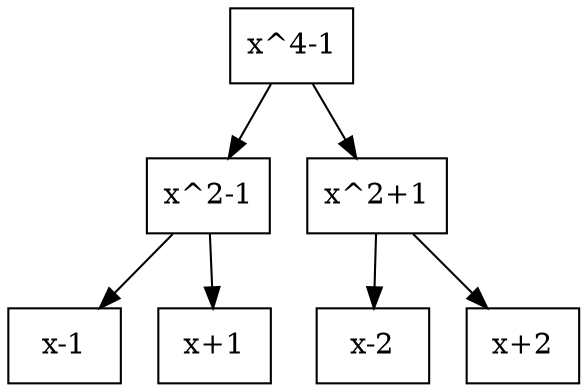 digraph structs {
node [shape=box];
	struct1 [shape=box, label="x^4-1" ];
	struct2 [shape=box, label="x^2-1"];
	struct3 [shape=box, label="x^2+1"];
	struct1 -> struct2;
	struct1 -> struct3;
	struct4 [shape=box, label="x-1"];
	struct5 [shape=box, label="x+1"];
	struct2 -> struct4;
	struct2 -> struct5;
	struct6 [shape=box, label="x-2"];
	struct7 [shape=box, label="x+2"];
	struct3 -> struct6;
	struct3 -> struct7;
	
}